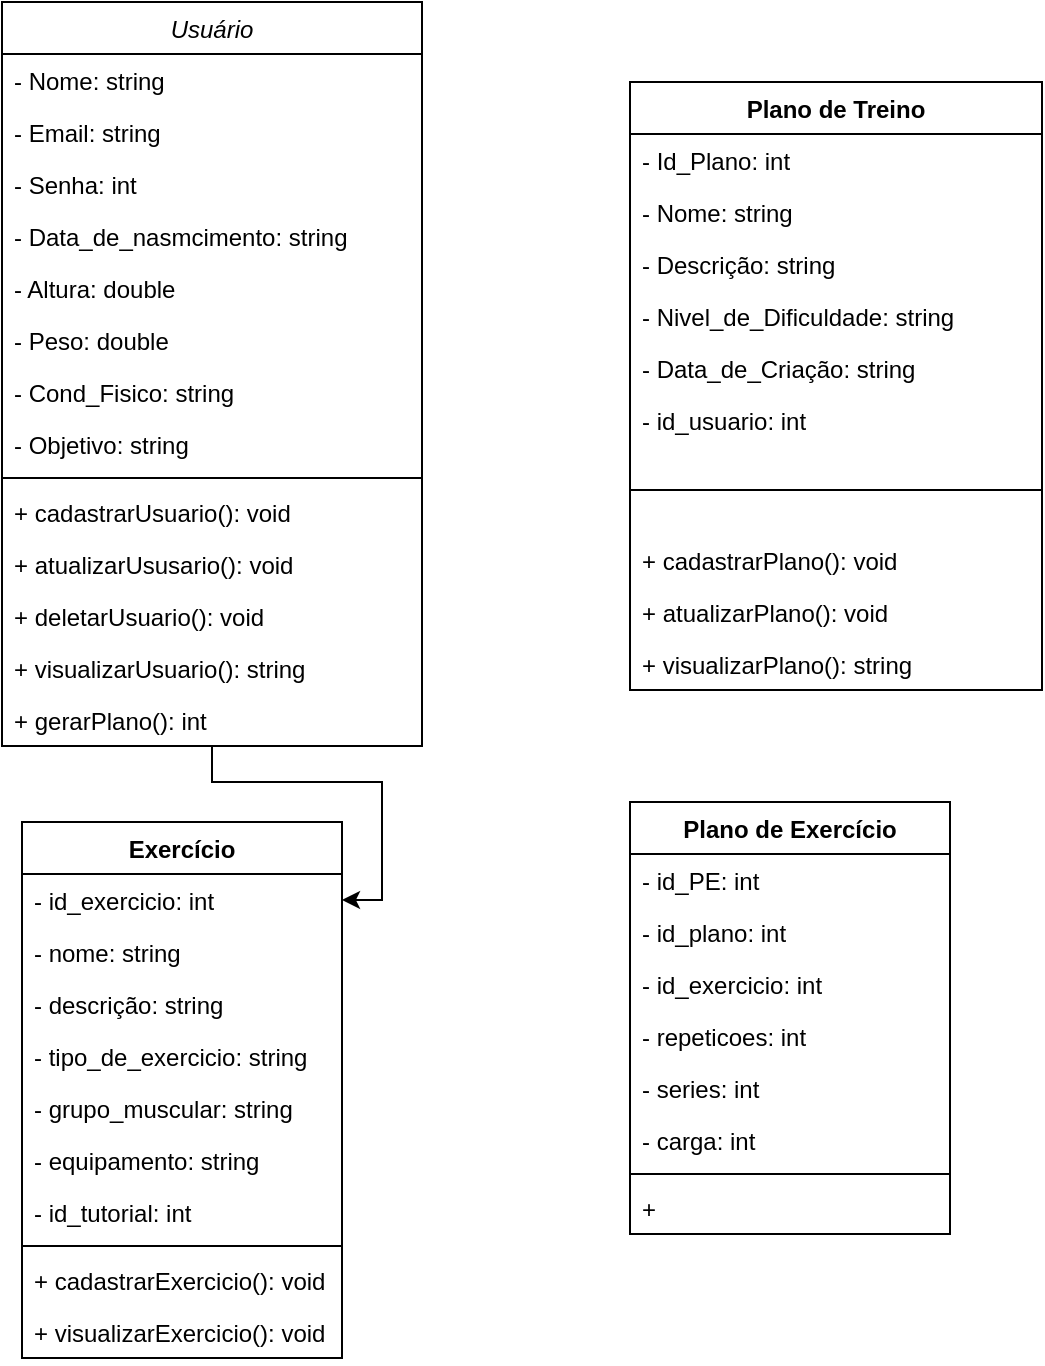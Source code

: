 <mxfile version="24.4.8" type="github">
  <diagram id="C5RBs43oDa-KdzZeNtuy" name="Page-1">
    <mxGraphModel dx="1626" dy="785" grid="1" gridSize="10" guides="1" tooltips="1" connect="1" arrows="1" fold="1" page="1" pageScale="1" pageWidth="827" pageHeight="1169" math="0" shadow="0">
      <root>
        <mxCell id="WIyWlLk6GJQsqaUBKTNV-0" />
        <mxCell id="WIyWlLk6GJQsqaUBKTNV-1" parent="WIyWlLk6GJQsqaUBKTNV-0" />
        <mxCell id="Fkar8KdtD3mjZCl-NtyX-39" value="" style="edgeStyle=orthogonalEdgeStyle;rounded=0;orthogonalLoop=1;jettySize=auto;html=1;" edge="1" parent="WIyWlLk6GJQsqaUBKTNV-1" source="zkfFHV4jXpPFQw0GAbJ--0" target="Fkar8KdtD3mjZCl-NtyX-21">
          <mxGeometry relative="1" as="geometry">
            <Array as="points">
              <mxPoint x="205" y="480" />
              <mxPoint x="290" y="480" />
              <mxPoint x="290" y="539" />
            </Array>
          </mxGeometry>
        </mxCell>
        <mxCell id="zkfFHV4jXpPFQw0GAbJ--0" value="Usuário" style="swimlane;fontStyle=2;align=center;verticalAlign=top;childLayout=stackLayout;horizontal=1;startSize=26;horizontalStack=0;resizeParent=1;resizeLast=0;collapsible=1;marginBottom=0;rounded=0;shadow=0;strokeWidth=1;" parent="WIyWlLk6GJQsqaUBKTNV-1" vertex="1">
          <mxGeometry x="100" y="90" width="210" height="372" as="geometry">
            <mxRectangle x="230" y="140" width="160" height="26" as="alternateBounds" />
          </mxGeometry>
        </mxCell>
        <mxCell id="zkfFHV4jXpPFQw0GAbJ--1" value="- Nome: string" style="text;align=left;verticalAlign=top;spacingLeft=4;spacingRight=4;overflow=hidden;rotatable=0;points=[[0,0.5],[1,0.5]];portConstraint=eastwest;" parent="zkfFHV4jXpPFQw0GAbJ--0" vertex="1">
          <mxGeometry y="26" width="210" height="26" as="geometry" />
        </mxCell>
        <mxCell id="zkfFHV4jXpPFQw0GAbJ--2" value="- Email: string" style="text;align=left;verticalAlign=top;spacingLeft=4;spacingRight=4;overflow=hidden;rotatable=0;points=[[0,0.5],[1,0.5]];portConstraint=eastwest;rounded=0;shadow=0;html=0;" parent="zkfFHV4jXpPFQw0GAbJ--0" vertex="1">
          <mxGeometry y="52" width="210" height="26" as="geometry" />
        </mxCell>
        <mxCell id="zkfFHV4jXpPFQw0GAbJ--3" value="- Senha: int" style="text;align=left;verticalAlign=top;spacingLeft=4;spacingRight=4;overflow=hidden;rotatable=0;points=[[0,0.5],[1,0.5]];portConstraint=eastwest;rounded=0;shadow=0;html=0;" parent="zkfFHV4jXpPFQw0GAbJ--0" vertex="1">
          <mxGeometry y="78" width="210" height="26" as="geometry" />
        </mxCell>
        <mxCell id="Fkar8KdtD3mjZCl-NtyX-1" value="- Data_de_nasmcimento: string" style="text;align=left;verticalAlign=top;spacingLeft=4;spacingRight=4;overflow=hidden;rotatable=0;points=[[0,0.5],[1,0.5]];portConstraint=eastwest;rounded=0;shadow=0;html=0;" vertex="1" parent="zkfFHV4jXpPFQw0GAbJ--0">
          <mxGeometry y="104" width="210" height="26" as="geometry" />
        </mxCell>
        <mxCell id="Fkar8KdtD3mjZCl-NtyX-2" value="- Altura: double" style="text;align=left;verticalAlign=top;spacingLeft=4;spacingRight=4;overflow=hidden;rotatable=0;points=[[0,0.5],[1,0.5]];portConstraint=eastwest;rounded=0;shadow=0;html=0;" vertex="1" parent="zkfFHV4jXpPFQw0GAbJ--0">
          <mxGeometry y="130" width="210" height="26" as="geometry" />
        </mxCell>
        <mxCell id="Fkar8KdtD3mjZCl-NtyX-3" value="- Peso: double" style="text;align=left;verticalAlign=top;spacingLeft=4;spacingRight=4;overflow=hidden;rotatable=0;points=[[0,0.5],[1,0.5]];portConstraint=eastwest;rounded=0;shadow=0;html=0;" vertex="1" parent="zkfFHV4jXpPFQw0GAbJ--0">
          <mxGeometry y="156" width="210" height="26" as="geometry" />
        </mxCell>
        <mxCell id="Fkar8KdtD3mjZCl-NtyX-9" value="- Cond_Fisico: string" style="text;align=left;verticalAlign=top;spacingLeft=4;spacingRight=4;overflow=hidden;rotatable=0;points=[[0,0.5],[1,0.5]];portConstraint=eastwest;rounded=0;shadow=0;html=0;" vertex="1" parent="zkfFHV4jXpPFQw0GAbJ--0">
          <mxGeometry y="182" width="210" height="26" as="geometry" />
        </mxCell>
        <mxCell id="Fkar8KdtD3mjZCl-NtyX-4" value="- Objetivo: string" style="text;align=left;verticalAlign=top;spacingLeft=4;spacingRight=4;overflow=hidden;rotatable=0;points=[[0,0.5],[1,0.5]];portConstraint=eastwest;rounded=0;shadow=0;html=0;" vertex="1" parent="zkfFHV4jXpPFQw0GAbJ--0">
          <mxGeometry y="208" width="210" height="26" as="geometry" />
        </mxCell>
        <mxCell id="zkfFHV4jXpPFQw0GAbJ--4" value="" style="line;html=1;strokeWidth=1;align=left;verticalAlign=middle;spacingTop=-1;spacingLeft=3;spacingRight=3;rotatable=0;labelPosition=right;points=[];portConstraint=eastwest;" parent="zkfFHV4jXpPFQw0GAbJ--0" vertex="1">
          <mxGeometry y="234" width="210" height="8" as="geometry" />
        </mxCell>
        <mxCell id="Fkar8KdtD3mjZCl-NtyX-56" value="+ cadastrarUsuario(): void" style="text;align=left;verticalAlign=top;spacingLeft=4;spacingRight=4;overflow=hidden;rotatable=0;points=[[0,0.5],[1,0.5]];portConstraint=eastwest;" vertex="1" parent="zkfFHV4jXpPFQw0GAbJ--0">
          <mxGeometry y="242" width="210" height="26" as="geometry" />
        </mxCell>
        <mxCell id="Fkar8KdtD3mjZCl-NtyX-55" value="+ atualizarUsusario(): void" style="text;align=left;verticalAlign=top;spacingLeft=4;spacingRight=4;overflow=hidden;rotatable=0;points=[[0,0.5],[1,0.5]];portConstraint=eastwest;" vertex="1" parent="zkfFHV4jXpPFQw0GAbJ--0">
          <mxGeometry y="268" width="210" height="26" as="geometry" />
        </mxCell>
        <mxCell id="Fkar8KdtD3mjZCl-NtyX-54" value="+ deletarUsuario(): void" style="text;align=left;verticalAlign=top;spacingLeft=4;spacingRight=4;overflow=hidden;rotatable=0;points=[[0,0.5],[1,0.5]];portConstraint=eastwest;" vertex="1" parent="zkfFHV4jXpPFQw0GAbJ--0">
          <mxGeometry y="294" width="210" height="26" as="geometry" />
        </mxCell>
        <mxCell id="zkfFHV4jXpPFQw0GAbJ--5" value="+ visualizarUsuario(): string" style="text;align=left;verticalAlign=top;spacingLeft=4;spacingRight=4;overflow=hidden;rotatable=0;points=[[0,0.5],[1,0.5]];portConstraint=eastwest;" parent="zkfFHV4jXpPFQw0GAbJ--0" vertex="1">
          <mxGeometry y="320" width="210" height="26" as="geometry" />
        </mxCell>
        <mxCell id="Fkar8KdtD3mjZCl-NtyX-5" value="+ gerarPlano(): int" style="text;align=left;verticalAlign=top;spacingLeft=4;spacingRight=4;overflow=hidden;rotatable=0;points=[[0,0.5],[1,0.5]];portConstraint=eastwest;" vertex="1" parent="zkfFHV4jXpPFQw0GAbJ--0">
          <mxGeometry y="346" width="210" height="26" as="geometry" />
        </mxCell>
        <mxCell id="Fkar8KdtD3mjZCl-NtyX-10" value="Plano de Treino" style="swimlane;fontStyle=1;align=center;verticalAlign=top;childLayout=stackLayout;horizontal=1;startSize=26;horizontalStack=0;resizeParent=1;resizeParentMax=0;resizeLast=0;collapsible=1;marginBottom=0;whiteSpace=wrap;html=1;" vertex="1" parent="WIyWlLk6GJQsqaUBKTNV-1">
          <mxGeometry x="414" y="130" width="206" height="304" as="geometry" />
        </mxCell>
        <mxCell id="Fkar8KdtD3mjZCl-NtyX-11" value="- Id_Plano: int" style="text;strokeColor=none;fillColor=none;align=left;verticalAlign=top;spacingLeft=4;spacingRight=4;overflow=hidden;rotatable=0;points=[[0,0.5],[1,0.5]];portConstraint=eastwest;whiteSpace=wrap;html=1;" vertex="1" parent="Fkar8KdtD3mjZCl-NtyX-10">
          <mxGeometry y="26" width="206" height="26" as="geometry" />
        </mxCell>
        <mxCell id="Fkar8KdtD3mjZCl-NtyX-24" value="- Nome: string" style="text;strokeColor=none;fillColor=none;align=left;verticalAlign=top;spacingLeft=4;spacingRight=4;overflow=hidden;rotatable=0;points=[[0,0.5],[1,0.5]];portConstraint=eastwest;whiteSpace=wrap;html=1;" vertex="1" parent="Fkar8KdtD3mjZCl-NtyX-10">
          <mxGeometry y="52" width="206" height="26" as="geometry" />
        </mxCell>
        <mxCell id="Fkar8KdtD3mjZCl-NtyX-14" value="- Descrição: string" style="text;strokeColor=none;fillColor=none;align=left;verticalAlign=top;spacingLeft=4;spacingRight=4;overflow=hidden;rotatable=0;points=[[0,0.5],[1,0.5]];portConstraint=eastwest;whiteSpace=wrap;html=1;" vertex="1" parent="Fkar8KdtD3mjZCl-NtyX-10">
          <mxGeometry y="78" width="206" height="26" as="geometry" />
        </mxCell>
        <mxCell id="Fkar8KdtD3mjZCl-NtyX-15" value="- Nivel_de_Dificuldade: string" style="text;strokeColor=none;fillColor=none;align=left;verticalAlign=top;spacingLeft=4;spacingRight=4;overflow=hidden;rotatable=0;points=[[0,0.5],[1,0.5]];portConstraint=eastwest;whiteSpace=wrap;html=1;" vertex="1" parent="Fkar8KdtD3mjZCl-NtyX-10">
          <mxGeometry y="104" width="206" height="26" as="geometry" />
        </mxCell>
        <mxCell id="Fkar8KdtD3mjZCl-NtyX-16" value="- Data_de_Criação: string" style="text;strokeColor=none;fillColor=none;align=left;verticalAlign=top;spacingLeft=4;spacingRight=4;overflow=hidden;rotatable=0;points=[[0,0.5],[1,0.5]];portConstraint=eastwest;whiteSpace=wrap;html=1;" vertex="1" parent="Fkar8KdtD3mjZCl-NtyX-10">
          <mxGeometry y="130" width="206" height="26" as="geometry" />
        </mxCell>
        <mxCell id="Fkar8KdtD3mjZCl-NtyX-46" value="- id_usuario: int" style="text;strokeColor=none;fillColor=none;align=left;verticalAlign=top;spacingLeft=4;spacingRight=4;overflow=hidden;rotatable=0;points=[[0,0.5],[1,0.5]];portConstraint=eastwest;whiteSpace=wrap;html=1;" vertex="1" parent="Fkar8KdtD3mjZCl-NtyX-10">
          <mxGeometry y="156" width="206" height="26" as="geometry" />
        </mxCell>
        <mxCell id="Fkar8KdtD3mjZCl-NtyX-12" value="" style="line;strokeWidth=1;fillColor=none;align=left;verticalAlign=middle;spacingTop=-1;spacingLeft=3;spacingRight=3;rotatable=0;labelPosition=right;points=[];portConstraint=eastwest;strokeColor=inherit;" vertex="1" parent="Fkar8KdtD3mjZCl-NtyX-10">
          <mxGeometry y="182" width="206" height="44" as="geometry" />
        </mxCell>
        <mxCell id="Fkar8KdtD3mjZCl-NtyX-41" value="+ cadastrarPlano(): void" style="text;align=left;verticalAlign=top;spacingLeft=4;spacingRight=4;overflow=hidden;rotatable=0;points=[[0,0.5],[1,0.5]];portConstraint=eastwest;" vertex="1" parent="Fkar8KdtD3mjZCl-NtyX-10">
          <mxGeometry y="226" width="206" height="26" as="geometry" />
        </mxCell>
        <mxCell id="Fkar8KdtD3mjZCl-NtyX-57" value="+ atualizarPlano(): void" style="text;align=left;verticalAlign=top;spacingLeft=4;spacingRight=4;overflow=hidden;rotatable=0;points=[[0,0.5],[1,0.5]];portConstraint=eastwest;" vertex="1" parent="Fkar8KdtD3mjZCl-NtyX-10">
          <mxGeometry y="252" width="206" height="26" as="geometry" />
        </mxCell>
        <mxCell id="Fkar8KdtD3mjZCl-NtyX-59" value="+ visualizarPlano(): string" style="text;align=left;verticalAlign=top;spacingLeft=4;spacingRight=4;overflow=hidden;rotatable=0;points=[[0,0.5],[1,0.5]];portConstraint=eastwest;" vertex="1" parent="Fkar8KdtD3mjZCl-NtyX-10">
          <mxGeometry y="278" width="206" height="26" as="geometry" />
        </mxCell>
        <mxCell id="Fkar8KdtD3mjZCl-NtyX-20" value="Exercício" style="swimlane;fontStyle=1;align=center;verticalAlign=top;childLayout=stackLayout;horizontal=1;startSize=26;horizontalStack=0;resizeParent=1;resizeParentMax=0;resizeLast=0;collapsible=1;marginBottom=0;whiteSpace=wrap;html=1;" vertex="1" parent="WIyWlLk6GJQsqaUBKTNV-1">
          <mxGeometry x="110" y="500" width="160" height="268" as="geometry" />
        </mxCell>
        <mxCell id="Fkar8KdtD3mjZCl-NtyX-21" value="- id_exercicio: int" style="text;strokeColor=none;fillColor=none;align=left;verticalAlign=top;spacingLeft=4;spacingRight=4;overflow=hidden;rotatable=0;points=[[0,0.5],[1,0.5]];portConstraint=eastwest;whiteSpace=wrap;html=1;" vertex="1" parent="Fkar8KdtD3mjZCl-NtyX-20">
          <mxGeometry y="26" width="160" height="26" as="geometry" />
        </mxCell>
        <mxCell id="Fkar8KdtD3mjZCl-NtyX-25" value="- nome: string" style="text;strokeColor=none;fillColor=none;align=left;verticalAlign=top;spacingLeft=4;spacingRight=4;overflow=hidden;rotatable=0;points=[[0,0.5],[1,0.5]];portConstraint=eastwest;whiteSpace=wrap;html=1;" vertex="1" parent="Fkar8KdtD3mjZCl-NtyX-20">
          <mxGeometry y="52" width="160" height="26" as="geometry" />
        </mxCell>
        <mxCell id="Fkar8KdtD3mjZCl-NtyX-26" value="- descrição: string" style="text;strokeColor=none;fillColor=none;align=left;verticalAlign=top;spacingLeft=4;spacingRight=4;overflow=hidden;rotatable=0;points=[[0,0.5],[1,0.5]];portConstraint=eastwest;whiteSpace=wrap;html=1;" vertex="1" parent="Fkar8KdtD3mjZCl-NtyX-20">
          <mxGeometry y="78" width="160" height="26" as="geometry" />
        </mxCell>
        <mxCell id="Fkar8KdtD3mjZCl-NtyX-27" value="- tipo_de_exercicio: string" style="text;strokeColor=none;fillColor=none;align=left;verticalAlign=top;spacingLeft=4;spacingRight=4;overflow=hidden;rotatable=0;points=[[0,0.5],[1,0.5]];portConstraint=eastwest;whiteSpace=wrap;html=1;" vertex="1" parent="Fkar8KdtD3mjZCl-NtyX-20">
          <mxGeometry y="104" width="160" height="26" as="geometry" />
        </mxCell>
        <mxCell id="Fkar8KdtD3mjZCl-NtyX-28" value="- grupo_muscular: string" style="text;strokeColor=none;fillColor=none;align=left;verticalAlign=top;spacingLeft=4;spacingRight=4;overflow=hidden;rotatable=0;points=[[0,0.5],[1,0.5]];portConstraint=eastwest;whiteSpace=wrap;html=1;" vertex="1" parent="Fkar8KdtD3mjZCl-NtyX-20">
          <mxGeometry y="130" width="160" height="26" as="geometry" />
        </mxCell>
        <mxCell id="Fkar8KdtD3mjZCl-NtyX-29" value="- equipamento: string" style="text;strokeColor=none;fillColor=none;align=left;verticalAlign=top;spacingLeft=4;spacingRight=4;overflow=hidden;rotatable=0;points=[[0,0.5],[1,0.5]];portConstraint=eastwest;whiteSpace=wrap;html=1;" vertex="1" parent="Fkar8KdtD3mjZCl-NtyX-20">
          <mxGeometry y="156" width="160" height="26" as="geometry" />
        </mxCell>
        <mxCell id="Fkar8KdtD3mjZCl-NtyX-30" value="- id_tutorial: int" style="text;strokeColor=none;fillColor=none;align=left;verticalAlign=top;spacingLeft=4;spacingRight=4;overflow=hidden;rotatable=0;points=[[0,0.5],[1,0.5]];portConstraint=eastwest;whiteSpace=wrap;html=1;" vertex="1" parent="Fkar8KdtD3mjZCl-NtyX-20">
          <mxGeometry y="182" width="160" height="26" as="geometry" />
        </mxCell>
        <mxCell id="Fkar8KdtD3mjZCl-NtyX-22" value="" style="line;strokeWidth=1;fillColor=none;align=left;verticalAlign=middle;spacingTop=-1;spacingLeft=3;spacingRight=3;rotatable=0;labelPosition=right;points=[];portConstraint=eastwest;strokeColor=inherit;" vertex="1" parent="Fkar8KdtD3mjZCl-NtyX-20">
          <mxGeometry y="208" width="160" height="8" as="geometry" />
        </mxCell>
        <mxCell id="Fkar8KdtD3mjZCl-NtyX-60" value="+ cadastrarExercicio(): void" style="text;strokeColor=none;fillColor=none;align=left;verticalAlign=top;spacingLeft=4;spacingRight=4;overflow=hidden;rotatable=0;points=[[0,0.5],[1,0.5]];portConstraint=eastwest;whiteSpace=wrap;html=1;" vertex="1" parent="Fkar8KdtD3mjZCl-NtyX-20">
          <mxGeometry y="216" width="160" height="26" as="geometry" />
        </mxCell>
        <mxCell id="Fkar8KdtD3mjZCl-NtyX-61" value="+ visualizarExercicio(): void" style="text;strokeColor=none;fillColor=none;align=left;verticalAlign=top;spacingLeft=4;spacingRight=4;overflow=hidden;rotatable=0;points=[[0,0.5],[1,0.5]];portConstraint=eastwest;whiteSpace=wrap;html=1;" vertex="1" parent="Fkar8KdtD3mjZCl-NtyX-20">
          <mxGeometry y="242" width="160" height="26" as="geometry" />
        </mxCell>
        <mxCell id="Fkar8KdtD3mjZCl-NtyX-42" value="Plano de Exercício" style="swimlane;fontStyle=1;align=center;verticalAlign=top;childLayout=stackLayout;horizontal=1;startSize=26;horizontalStack=0;resizeParent=1;resizeParentMax=0;resizeLast=0;collapsible=1;marginBottom=0;whiteSpace=wrap;html=1;" vertex="1" parent="WIyWlLk6GJQsqaUBKTNV-1">
          <mxGeometry x="414" y="490" width="160" height="216" as="geometry" />
        </mxCell>
        <mxCell id="Fkar8KdtD3mjZCl-NtyX-43" value="- id_PE: int" style="text;strokeColor=none;fillColor=none;align=left;verticalAlign=top;spacingLeft=4;spacingRight=4;overflow=hidden;rotatable=0;points=[[0,0.5],[1,0.5]];portConstraint=eastwest;whiteSpace=wrap;html=1;" vertex="1" parent="Fkar8KdtD3mjZCl-NtyX-42">
          <mxGeometry y="26" width="160" height="26" as="geometry" />
        </mxCell>
        <mxCell id="Fkar8KdtD3mjZCl-NtyX-47" value="- id_plano: int" style="text;strokeColor=none;fillColor=none;align=left;verticalAlign=top;spacingLeft=4;spacingRight=4;overflow=hidden;rotatable=0;points=[[0,0.5],[1,0.5]];portConstraint=eastwest;whiteSpace=wrap;html=1;" vertex="1" parent="Fkar8KdtD3mjZCl-NtyX-42">
          <mxGeometry y="52" width="160" height="26" as="geometry" />
        </mxCell>
        <mxCell id="Fkar8KdtD3mjZCl-NtyX-48" value="- id_exercicio: int" style="text;strokeColor=none;fillColor=none;align=left;verticalAlign=top;spacingLeft=4;spacingRight=4;overflow=hidden;rotatable=0;points=[[0,0.5],[1,0.5]];portConstraint=eastwest;whiteSpace=wrap;html=1;" vertex="1" parent="Fkar8KdtD3mjZCl-NtyX-42">
          <mxGeometry y="78" width="160" height="26" as="geometry" />
        </mxCell>
        <mxCell id="Fkar8KdtD3mjZCl-NtyX-49" value="- repeticoes: int" style="text;strokeColor=none;fillColor=none;align=left;verticalAlign=top;spacingLeft=4;spacingRight=4;overflow=hidden;rotatable=0;points=[[0,0.5],[1,0.5]];portConstraint=eastwest;whiteSpace=wrap;html=1;" vertex="1" parent="Fkar8KdtD3mjZCl-NtyX-42">
          <mxGeometry y="104" width="160" height="26" as="geometry" />
        </mxCell>
        <mxCell id="Fkar8KdtD3mjZCl-NtyX-50" value="- series: int" style="text;strokeColor=none;fillColor=none;align=left;verticalAlign=top;spacingLeft=4;spacingRight=4;overflow=hidden;rotatable=0;points=[[0,0.5],[1,0.5]];portConstraint=eastwest;whiteSpace=wrap;html=1;" vertex="1" parent="Fkar8KdtD3mjZCl-NtyX-42">
          <mxGeometry y="130" width="160" height="26" as="geometry" />
        </mxCell>
        <mxCell id="Fkar8KdtD3mjZCl-NtyX-51" value="- carga: int" style="text;strokeColor=none;fillColor=none;align=left;verticalAlign=top;spacingLeft=4;spacingRight=4;overflow=hidden;rotatable=0;points=[[0,0.5],[1,0.5]];portConstraint=eastwest;whiteSpace=wrap;html=1;" vertex="1" parent="Fkar8KdtD3mjZCl-NtyX-42">
          <mxGeometry y="156" width="160" height="26" as="geometry" />
        </mxCell>
        <mxCell id="Fkar8KdtD3mjZCl-NtyX-44" value="" style="line;strokeWidth=1;fillColor=none;align=left;verticalAlign=middle;spacingTop=-1;spacingLeft=3;spacingRight=3;rotatable=0;labelPosition=right;points=[];portConstraint=eastwest;strokeColor=inherit;" vertex="1" parent="Fkar8KdtD3mjZCl-NtyX-42">
          <mxGeometry y="182" width="160" height="8" as="geometry" />
        </mxCell>
        <mxCell id="Fkar8KdtD3mjZCl-NtyX-45" value="+&amp;nbsp;&amp;nbsp;" style="text;strokeColor=none;fillColor=none;align=left;verticalAlign=top;spacingLeft=4;spacingRight=4;overflow=hidden;rotatable=0;points=[[0,0.5],[1,0.5]];portConstraint=eastwest;whiteSpace=wrap;html=1;" vertex="1" parent="Fkar8KdtD3mjZCl-NtyX-42">
          <mxGeometry y="190" width="160" height="26" as="geometry" />
        </mxCell>
      </root>
    </mxGraphModel>
  </diagram>
</mxfile>
